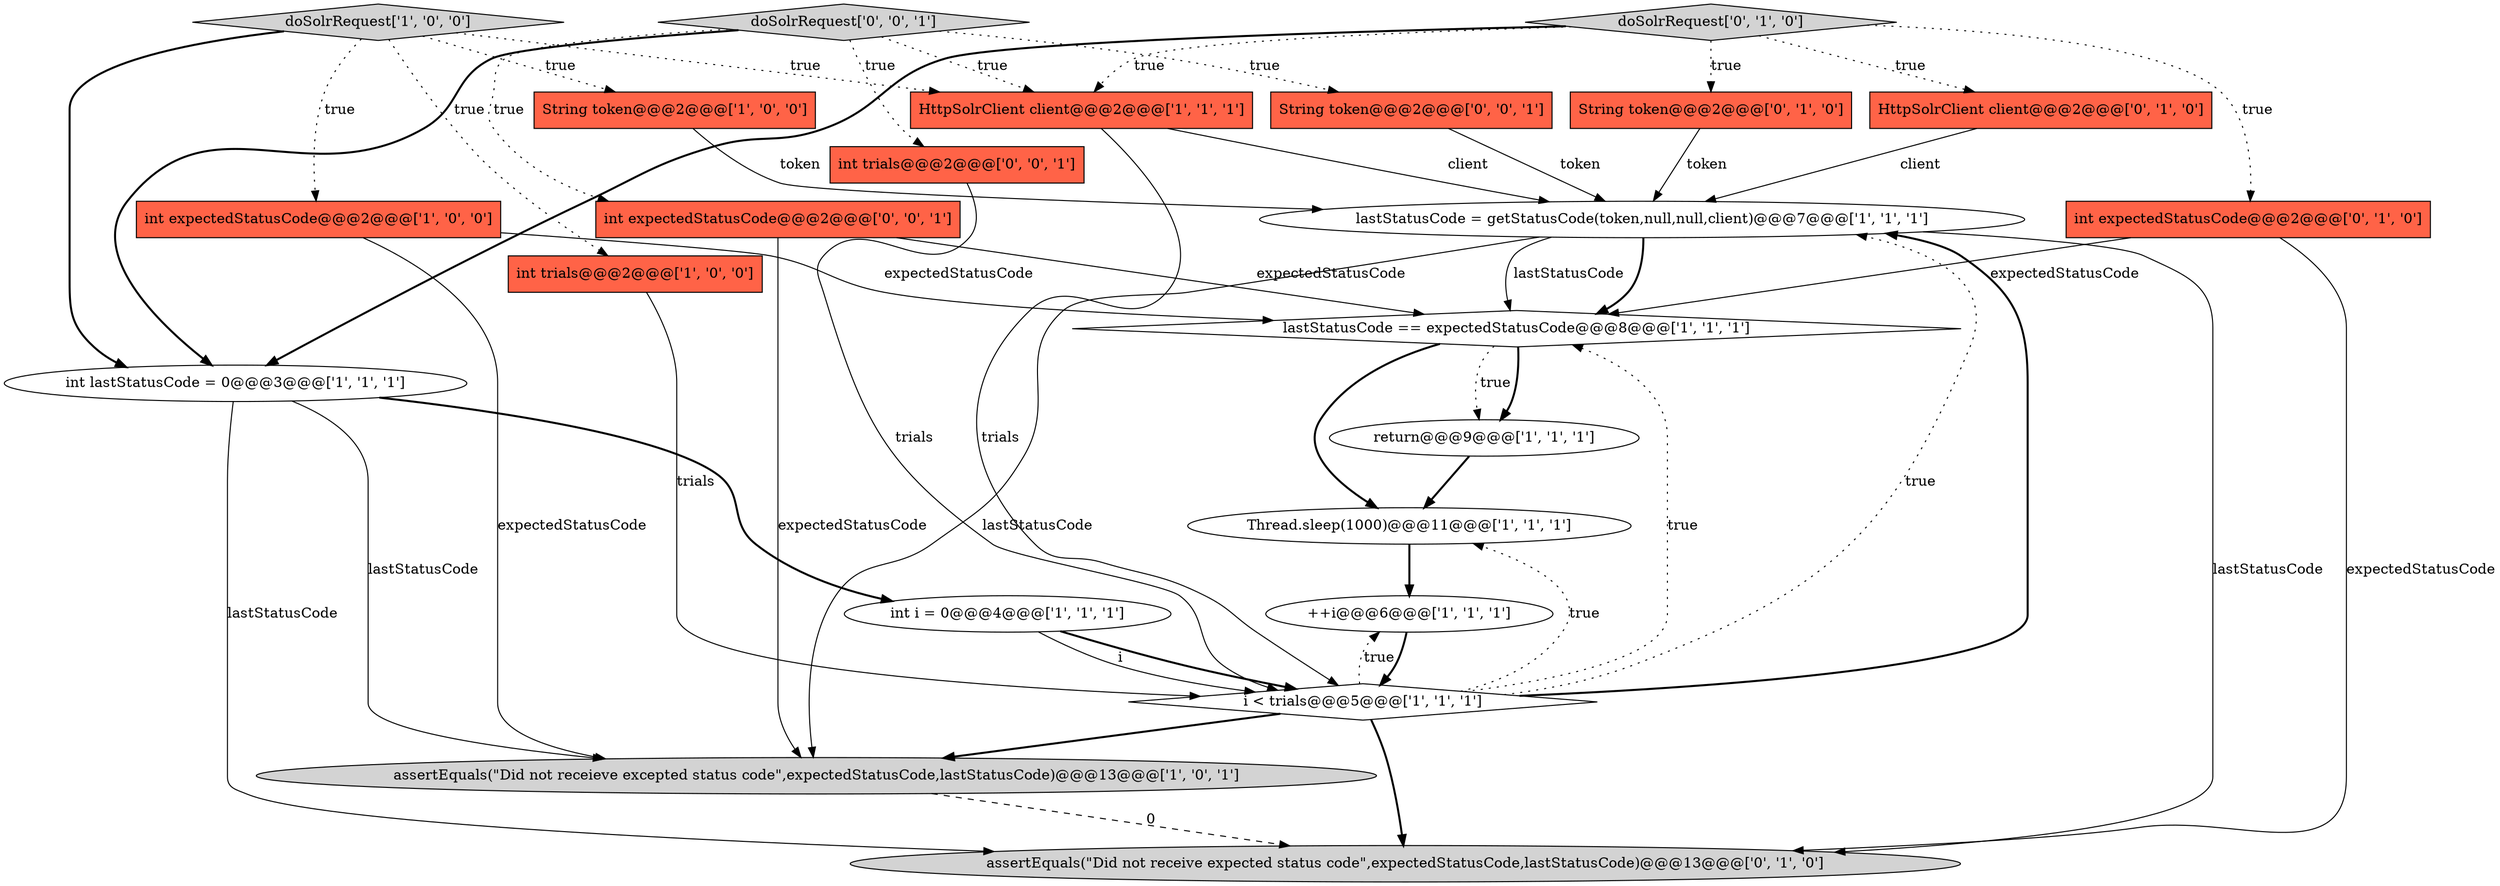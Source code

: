 digraph {
15 [style = filled, label = "HttpSolrClient client@@@2@@@['0', '1', '0']", fillcolor = tomato, shape = box image = "AAA0AAABBB2BBB"];
19 [style = filled, label = "int trials@@@2@@@['0', '0', '1']", fillcolor = tomato, shape = box image = "AAA0AAABBB3BBB"];
5 [style = filled, label = "lastStatusCode = getStatusCode(token,null,null,client)@@@7@@@['1', '1', '1']", fillcolor = white, shape = ellipse image = "AAA0AAABBB1BBB"];
6 [style = filled, label = "i < trials@@@5@@@['1', '1', '1']", fillcolor = white, shape = diamond image = "AAA0AAABBB1BBB"];
11 [style = filled, label = "Thread.sleep(1000)@@@11@@@['1', '1', '1']", fillcolor = white, shape = ellipse image = "AAA0AAABBB1BBB"];
8 [style = filled, label = "lastStatusCode == expectedStatusCode@@@8@@@['1', '1', '1']", fillcolor = white, shape = diamond image = "AAA0AAABBB1BBB"];
14 [style = filled, label = "String token@@@2@@@['0', '1', '0']", fillcolor = tomato, shape = box image = "AAA0AAABBB2BBB"];
7 [style = filled, label = "++i@@@6@@@['1', '1', '1']", fillcolor = white, shape = ellipse image = "AAA0AAABBB1BBB"];
13 [style = filled, label = "HttpSolrClient client@@@2@@@['1', '1', '1']", fillcolor = tomato, shape = box image = "AAA0AAABBB1BBB"];
2 [style = filled, label = "int lastStatusCode = 0@@@3@@@['1', '1', '1']", fillcolor = white, shape = ellipse image = "AAA0AAABBB1BBB"];
21 [style = filled, label = "String token@@@2@@@['0', '0', '1']", fillcolor = tomato, shape = box image = "AAA0AAABBB3BBB"];
9 [style = filled, label = "int i = 0@@@4@@@['1', '1', '1']", fillcolor = white, shape = ellipse image = "AAA0AAABBB1BBB"];
4 [style = filled, label = "int trials@@@2@@@['1', '0', '0']", fillcolor = tomato, shape = box image = "AAA0AAABBB1BBB"];
22 [style = filled, label = "int expectedStatusCode@@@2@@@['0', '0', '1']", fillcolor = tomato, shape = box image = "AAA0AAABBB3BBB"];
1 [style = filled, label = "int expectedStatusCode@@@2@@@['1', '0', '0']", fillcolor = tomato, shape = box image = "AAA0AAABBB1BBB"];
18 [style = filled, label = "assertEquals(\"Did not receive expected status code\",expectedStatusCode,lastStatusCode)@@@13@@@['0', '1', '0']", fillcolor = lightgray, shape = ellipse image = "AAA1AAABBB2BBB"];
17 [style = filled, label = "doSolrRequest['0', '1', '0']", fillcolor = lightgray, shape = diamond image = "AAA0AAABBB2BBB"];
10 [style = filled, label = "return@@@9@@@['1', '1', '1']", fillcolor = white, shape = ellipse image = "AAA0AAABBB1BBB"];
12 [style = filled, label = "String token@@@2@@@['1', '0', '0']", fillcolor = tomato, shape = box image = "AAA0AAABBB1BBB"];
20 [style = filled, label = "doSolrRequest['0', '0', '1']", fillcolor = lightgray, shape = diamond image = "AAA0AAABBB3BBB"];
0 [style = filled, label = "assertEquals(\"Did not receieve excepted status code\",expectedStatusCode,lastStatusCode)@@@13@@@['1', '0', '1']", fillcolor = lightgray, shape = ellipse image = "AAA0AAABBB1BBB"];
3 [style = filled, label = "doSolrRequest['1', '0', '0']", fillcolor = lightgray, shape = diamond image = "AAA0AAABBB1BBB"];
16 [style = filled, label = "int expectedStatusCode@@@2@@@['0', '1', '0']", fillcolor = tomato, shape = box image = "AAA0AAABBB2BBB"];
8->10 [style = dotted, label="true"];
3->12 [style = dotted, label="true"];
6->18 [style = bold, label=""];
17->14 [style = dotted, label="true"];
5->8 [style = bold, label=""];
5->8 [style = solid, label="lastStatusCode"];
2->18 [style = solid, label="lastStatusCode"];
17->16 [style = dotted, label="true"];
20->21 [style = dotted, label="true"];
3->2 [style = bold, label=""];
6->7 [style = dotted, label="true"];
16->18 [style = solid, label="expectedStatusCode"];
3->1 [style = dotted, label="true"];
1->8 [style = solid, label="expectedStatusCode"];
12->5 [style = solid, label="token"];
14->5 [style = solid, label="token"];
6->0 [style = bold, label=""];
7->6 [style = bold, label=""];
5->18 [style = solid, label="lastStatusCode"];
17->13 [style = dotted, label="true"];
10->11 [style = bold, label=""];
2->0 [style = solid, label="lastStatusCode"];
16->8 [style = solid, label="expectedStatusCode"];
9->6 [style = solid, label="i"];
19->6 [style = solid, label="trials"];
1->0 [style = solid, label="expectedStatusCode"];
5->0 [style = solid, label="lastStatusCode"];
9->6 [style = bold, label=""];
11->7 [style = bold, label=""];
8->11 [style = bold, label=""];
13->6 [style = solid, label="trials"];
2->9 [style = bold, label=""];
6->5 [style = dotted, label="true"];
22->8 [style = solid, label="expectedStatusCode"];
6->8 [style = dotted, label="true"];
4->6 [style = solid, label="trials"];
17->15 [style = dotted, label="true"];
22->0 [style = solid, label="expectedStatusCode"];
3->4 [style = dotted, label="true"];
13->5 [style = solid, label="client"];
20->22 [style = dotted, label="true"];
6->5 [style = bold, label=""];
20->13 [style = dotted, label="true"];
21->5 [style = solid, label="token"];
20->19 [style = dotted, label="true"];
20->2 [style = bold, label=""];
15->5 [style = solid, label="client"];
0->18 [style = dashed, label="0"];
3->13 [style = dotted, label="true"];
8->10 [style = bold, label=""];
17->2 [style = bold, label=""];
6->11 [style = dotted, label="true"];
}
